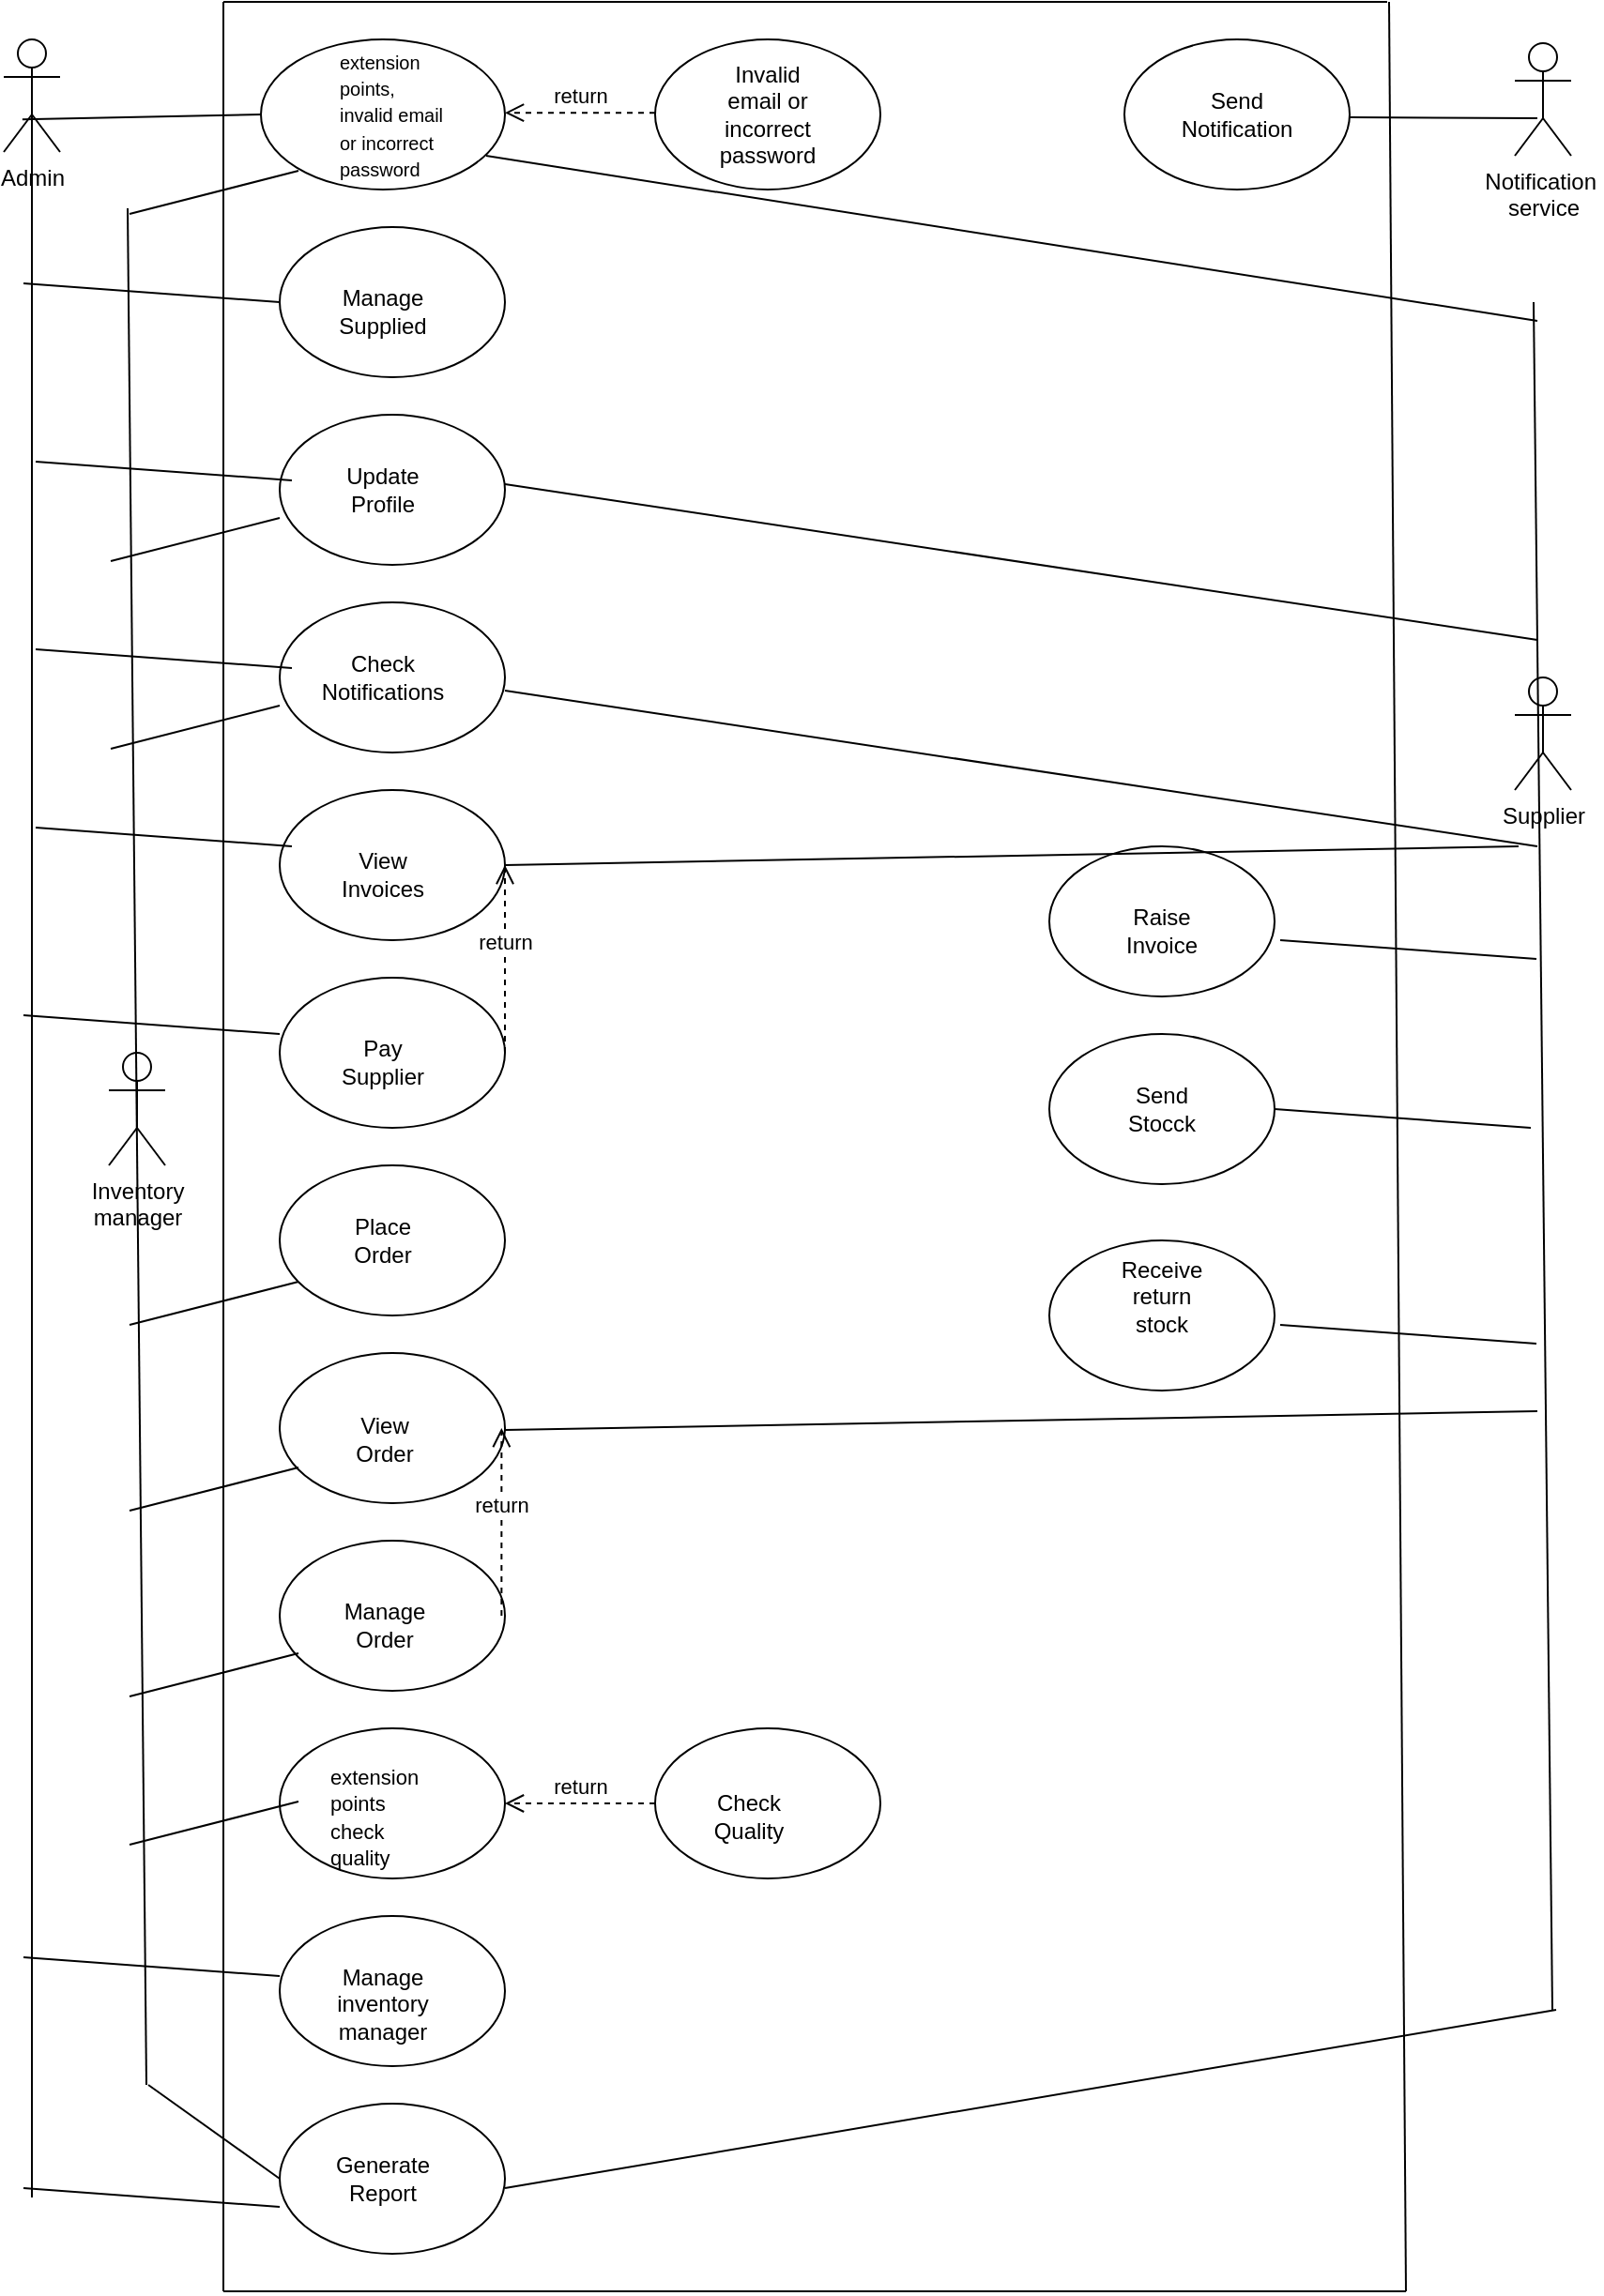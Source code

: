 <mxfile version="18.1.3" type="github">
  <diagram id="6Axc7hykUIyaaEEoFMPY" name="Page-1">
    <mxGraphModel dx="2011" dy="1338" grid="1" gridSize="10" guides="1" tooltips="1" connect="1" arrows="1" fold="1" page="1" pageScale="1" pageWidth="850" pageHeight="1100" math="0" shadow="0">
      <root>
        <mxCell id="0" />
        <mxCell id="1" parent="0" />
        <mxCell id="nwidlT_ggzvQzOjhjeut-1" value="" style="ellipse;whiteSpace=wrap;html=1;fillColor=none;" vertex="1" parent="1">
          <mxGeometry x="170" y="40" width="130" height="80" as="geometry" />
        </mxCell>
        <mxCell id="nwidlT_ggzvQzOjhjeut-2" value="Admin" style="shape=umlActor;verticalLabelPosition=bottom;verticalAlign=top;html=1;outlineConnect=0;fillColor=none;" vertex="1" parent="1">
          <mxGeometry x="33" y="40" width="30" height="60" as="geometry" />
        </mxCell>
        <mxCell id="nwidlT_ggzvQzOjhjeut-3" value="" style="ellipse;whiteSpace=wrap;html=1;fillColor=none;" vertex="1" parent="1">
          <mxGeometry x="380" y="40" width="120" height="80" as="geometry" />
        </mxCell>
        <mxCell id="nwidlT_ggzvQzOjhjeut-4" value="" style="ellipse;whiteSpace=wrap;html=1;fillColor=none;" vertex="1" parent="1">
          <mxGeometry x="630" y="40" width="120" height="80" as="geometry" />
        </mxCell>
        <mxCell id="nwidlT_ggzvQzOjhjeut-5" value="Notification&amp;nbsp;&lt;br&gt;service" style="shape=umlActor;verticalLabelPosition=bottom;verticalAlign=top;html=1;outlineConnect=0;fillColor=none;" vertex="1" parent="1">
          <mxGeometry x="838" y="42" width="30" height="60" as="geometry" />
        </mxCell>
        <mxCell id="nwidlT_ggzvQzOjhjeut-6" value="" style="ellipse;whiteSpace=wrap;html=1;fillColor=none;" vertex="1" parent="1">
          <mxGeometry x="180" y="140" width="120" height="80" as="geometry" />
        </mxCell>
        <mxCell id="nwidlT_ggzvQzOjhjeut-7" value="" style="ellipse;whiteSpace=wrap;html=1;fillColor=none;" vertex="1" parent="1">
          <mxGeometry x="180" y="240" width="120" height="80" as="geometry" />
        </mxCell>
        <mxCell id="nwidlT_ggzvQzOjhjeut-8" value="" style="ellipse;whiteSpace=wrap;html=1;fillColor=none;" vertex="1" parent="1">
          <mxGeometry x="180" y="340" width="120" height="80" as="geometry" />
        </mxCell>
        <mxCell id="nwidlT_ggzvQzOjhjeut-9" value="" style="ellipse;whiteSpace=wrap;html=1;fillColor=none;" vertex="1" parent="1">
          <mxGeometry x="180" y="440" width="120" height="80" as="geometry" />
        </mxCell>
        <mxCell id="nwidlT_ggzvQzOjhjeut-10" value="" style="ellipse;whiteSpace=wrap;html=1;fillColor=none;" vertex="1" parent="1">
          <mxGeometry x="180" y="540" width="120" height="80" as="geometry" />
        </mxCell>
        <mxCell id="nwidlT_ggzvQzOjhjeut-11" value="" style="ellipse;whiteSpace=wrap;html=1;fillColor=none;" vertex="1" parent="1">
          <mxGeometry x="180" y="640" width="120" height="80" as="geometry" />
        </mxCell>
        <mxCell id="nwidlT_ggzvQzOjhjeut-12" value="" style="ellipse;whiteSpace=wrap;html=1;fillColor=none;" vertex="1" parent="1">
          <mxGeometry x="180" y="740" width="120" height="80" as="geometry" />
        </mxCell>
        <mxCell id="nwidlT_ggzvQzOjhjeut-13" value="" style="ellipse;whiteSpace=wrap;html=1;fillColor=none;" vertex="1" parent="1">
          <mxGeometry x="180" y="840" width="120" height="80" as="geometry" />
        </mxCell>
        <mxCell id="nwidlT_ggzvQzOjhjeut-14" value="" style="ellipse;whiteSpace=wrap;html=1;fillColor=none;" vertex="1" parent="1">
          <mxGeometry x="180" y="940" width="120" height="80" as="geometry" />
        </mxCell>
        <mxCell id="nwidlT_ggzvQzOjhjeut-15" value="" style="ellipse;whiteSpace=wrap;html=1;fillColor=none;" vertex="1" parent="1">
          <mxGeometry x="180" y="1040" width="120" height="80" as="geometry" />
        </mxCell>
        <mxCell id="nwidlT_ggzvQzOjhjeut-16" value="" style="ellipse;whiteSpace=wrap;html=1;fillColor=none;" vertex="1" parent="1">
          <mxGeometry x="180" y="1140" width="120" height="80" as="geometry" />
        </mxCell>
        <mxCell id="nwidlT_ggzvQzOjhjeut-17" value="" style="ellipse;whiteSpace=wrap;html=1;fillColor=none;" vertex="1" parent="1">
          <mxGeometry x="590" y="470" width="120" height="80" as="geometry" />
        </mxCell>
        <mxCell id="nwidlT_ggzvQzOjhjeut-18" value="" style="ellipse;whiteSpace=wrap;html=1;fillColor=none;" vertex="1" parent="1">
          <mxGeometry x="590" y="570" width="120" height="80" as="geometry" />
        </mxCell>
        <mxCell id="nwidlT_ggzvQzOjhjeut-19" value="" style="ellipse;whiteSpace=wrap;html=1;fillColor=none;" vertex="1" parent="1">
          <mxGeometry x="590" y="680" width="120" height="80" as="geometry" />
        </mxCell>
        <mxCell id="nwidlT_ggzvQzOjhjeut-20" value="" style="ellipse;whiteSpace=wrap;html=1;fillColor=none;" vertex="1" parent="1">
          <mxGeometry x="380" y="940" width="120" height="80" as="geometry" />
        </mxCell>
        <mxCell id="nwidlT_ggzvQzOjhjeut-21" value="Supplier" style="shape=umlActor;verticalLabelPosition=bottom;verticalAlign=top;html=1;outlineConnect=0;fillColor=none;" vertex="1" parent="1">
          <mxGeometry x="838" y="380" width="30" height="60" as="geometry" />
        </mxCell>
        <mxCell id="nwidlT_ggzvQzOjhjeut-22" value="Inventory&lt;br&gt;manager" style="shape=umlActor;verticalLabelPosition=bottom;verticalAlign=top;html=1;outlineConnect=0;fillColor=none;" vertex="1" parent="1">
          <mxGeometry x="89" y="580" width="30" height="60" as="geometry" />
        </mxCell>
        <mxCell id="nwidlT_ggzvQzOjhjeut-24" value="" style="endArrow=none;html=1;rounded=0;" edge="1" parent="1">
          <mxGeometry width="50" height="50" relative="1" as="geometry">
            <mxPoint x="150" y="1240" as="sourcePoint" />
            <mxPoint x="150" y="20" as="targetPoint" />
          </mxGeometry>
        </mxCell>
        <mxCell id="nwidlT_ggzvQzOjhjeut-25" value="" style="endArrow=none;html=1;rounded=0;" edge="1" parent="1">
          <mxGeometry width="50" height="50" relative="1" as="geometry">
            <mxPoint x="780" y="1240" as="sourcePoint" />
            <mxPoint x="771" y="20" as="targetPoint" />
          </mxGeometry>
        </mxCell>
        <mxCell id="nwidlT_ggzvQzOjhjeut-26" value="" style="endArrow=none;html=1;rounded=0;" edge="1" parent="1">
          <mxGeometry width="50" height="50" relative="1" as="geometry">
            <mxPoint x="780" y="1240" as="sourcePoint" />
            <mxPoint x="150" y="1240" as="targetPoint" />
          </mxGeometry>
        </mxCell>
        <mxCell id="nwidlT_ggzvQzOjhjeut-27" value="" style="endArrow=none;html=1;rounded=0;" edge="1" parent="1">
          <mxGeometry width="50" height="50" relative="1" as="geometry">
            <mxPoint x="770" y="20" as="sourcePoint" />
            <mxPoint x="150" y="20" as="targetPoint" />
          </mxGeometry>
        </mxCell>
        <mxCell id="nwidlT_ggzvQzOjhjeut-29" value="return" style="html=1;verticalAlign=bottom;endArrow=open;dashed=1;endSize=8;rounded=0;" edge="1" parent="1">
          <mxGeometry relative="1" as="geometry">
            <mxPoint x="380" y="79.09" as="sourcePoint" />
            <mxPoint x="300" y="79.09" as="targetPoint" />
          </mxGeometry>
        </mxCell>
        <mxCell id="nwidlT_ggzvQzOjhjeut-30" value="return" style="html=1;verticalAlign=bottom;endArrow=open;dashed=1;endSize=8;rounded=0;exitX=1;exitY=0.5;exitDx=0;exitDy=0;entryX=1;entryY=0.5;entryDx=0;entryDy=0;" edge="1" parent="1" source="nwidlT_ggzvQzOjhjeut-10" target="nwidlT_ggzvQzOjhjeut-9">
          <mxGeometry relative="1" as="geometry">
            <mxPoint x="370" y="620" as="sourcePoint" />
            <mxPoint x="360" y="480" as="targetPoint" />
          </mxGeometry>
        </mxCell>
        <mxCell id="nwidlT_ggzvQzOjhjeut-31" value="return" style="html=1;verticalAlign=bottom;endArrow=open;dashed=1;endSize=8;rounded=0;exitX=1;exitY=0.5;exitDx=0;exitDy=0;entryX=1;entryY=0.5;entryDx=0;entryDy=0;" edge="1" parent="1">
          <mxGeometry relative="1" as="geometry">
            <mxPoint x="298.18" y="880" as="sourcePoint" />
            <mxPoint x="298.18" y="780" as="targetPoint" />
          </mxGeometry>
        </mxCell>
        <mxCell id="nwidlT_ggzvQzOjhjeut-32" value="return" style="html=1;verticalAlign=bottom;endArrow=open;dashed=1;endSize=8;rounded=0;exitX=1;exitY=0.5;exitDx=0;exitDy=0;entryX=1;entryY=0.5;entryDx=0;entryDy=0;" edge="1" parent="1" target="nwidlT_ggzvQzOjhjeut-14">
          <mxGeometry relative="1" as="geometry">
            <mxPoint x="380.0" y="980" as="sourcePoint" />
            <mxPoint x="380.0" y="880" as="targetPoint" />
          </mxGeometry>
        </mxCell>
        <mxCell id="nwidlT_ggzvQzOjhjeut-33" value="Invalid email or incorrect password" style="text;html=1;strokeColor=none;fillColor=none;align=center;verticalAlign=middle;whiteSpace=wrap;rounded=0;" vertex="1" parent="1">
          <mxGeometry x="410" y="65" width="60" height="30" as="geometry" />
        </mxCell>
        <mxCell id="nwidlT_ggzvQzOjhjeut-34" value="Send Notification" style="text;html=1;strokeColor=none;fillColor=none;align=center;verticalAlign=middle;whiteSpace=wrap;rounded=0;" vertex="1" parent="1">
          <mxGeometry x="660" y="65" width="60" height="30" as="geometry" />
        </mxCell>
        <mxCell id="nwidlT_ggzvQzOjhjeut-35" value="&lt;font style=&quot;font-size: 10px; line-height: 0.6;&quot;&gt;extension points, invalid email or incorrect password&lt;/font&gt;" style="text;html=1;strokeColor=none;fillColor=none;align=left;verticalAlign=middle;whiteSpace=wrap;rounded=0;strokeWidth=1;" vertex="1" parent="1">
          <mxGeometry x="210" y="65" width="60" height="30" as="geometry" />
        </mxCell>
        <mxCell id="nwidlT_ggzvQzOjhjeut-36" value="Manage Supplied" style="text;html=1;strokeColor=none;fillColor=none;align=center;verticalAlign=middle;whiteSpace=wrap;rounded=0;" vertex="1" parent="1">
          <mxGeometry x="205" y="170" width="60" height="30" as="geometry" />
        </mxCell>
        <mxCell id="nwidlT_ggzvQzOjhjeut-37" value="Update Profile" style="text;html=1;strokeColor=none;fillColor=none;align=center;verticalAlign=middle;whiteSpace=wrap;rounded=0;" vertex="1" parent="1">
          <mxGeometry x="205" y="265" width="60" height="30" as="geometry" />
        </mxCell>
        <mxCell id="nwidlT_ggzvQzOjhjeut-38" value="Check Notifications" style="text;html=1;strokeColor=none;fillColor=none;align=center;verticalAlign=middle;whiteSpace=wrap;rounded=0;" vertex="1" parent="1">
          <mxGeometry x="205" y="365" width="60" height="30" as="geometry" />
        </mxCell>
        <mxCell id="nwidlT_ggzvQzOjhjeut-39" value="View Invoices" style="text;html=1;strokeColor=none;fillColor=none;align=center;verticalAlign=middle;whiteSpace=wrap;rounded=0;" vertex="1" parent="1">
          <mxGeometry x="205" y="470" width="60" height="30" as="geometry" />
        </mxCell>
        <mxCell id="nwidlT_ggzvQzOjhjeut-40" value="Pay Supplier" style="text;html=1;strokeColor=none;fillColor=none;align=center;verticalAlign=middle;whiteSpace=wrap;rounded=0;" vertex="1" parent="1">
          <mxGeometry x="205" y="570" width="60" height="30" as="geometry" />
        </mxCell>
        <mxCell id="nwidlT_ggzvQzOjhjeut-41" value="Place Order" style="text;html=1;strokeColor=none;fillColor=none;align=center;verticalAlign=middle;whiteSpace=wrap;rounded=0;" vertex="1" parent="1">
          <mxGeometry x="205" y="665" width="60" height="30" as="geometry" />
        </mxCell>
        <mxCell id="nwidlT_ggzvQzOjhjeut-42" value="View Order" style="text;html=1;strokeColor=none;fillColor=none;align=center;verticalAlign=middle;whiteSpace=wrap;rounded=0;" vertex="1" parent="1">
          <mxGeometry x="206" y="771" width="60" height="30" as="geometry" />
        </mxCell>
        <mxCell id="nwidlT_ggzvQzOjhjeut-44" value="Manage Order" style="text;html=1;strokeColor=none;fillColor=none;align=center;verticalAlign=middle;whiteSpace=wrap;rounded=0;" vertex="1" parent="1">
          <mxGeometry x="206" y="870" width="60" height="30" as="geometry" />
        </mxCell>
        <mxCell id="nwidlT_ggzvQzOjhjeut-45" value="&lt;font style=&quot;font-size: 11px; line-height: 0.9;&quot;&gt;extension points check quality&lt;/font&gt;" style="text;html=1;strokeColor=none;fillColor=none;align=left;verticalAlign=middle;whiteSpace=wrap;rounded=0;" vertex="1" parent="1">
          <mxGeometry x="205" y="972" width="60" height="30" as="geometry" />
        </mxCell>
        <mxCell id="nwidlT_ggzvQzOjhjeut-47" value="Manage inventory manager" style="text;html=1;strokeColor=none;fillColor=none;align=center;verticalAlign=middle;whiteSpace=wrap;rounded=0;" vertex="1" parent="1">
          <mxGeometry x="205" y="1072" width="60" height="30" as="geometry" />
        </mxCell>
        <mxCell id="nwidlT_ggzvQzOjhjeut-48" value="Generate Report" style="text;html=1;strokeColor=none;fillColor=none;align=center;verticalAlign=middle;whiteSpace=wrap;rounded=0;" vertex="1" parent="1">
          <mxGeometry x="205" y="1165" width="60" height="30" as="geometry" />
        </mxCell>
        <mxCell id="nwidlT_ggzvQzOjhjeut-49" value="Check Quality" style="text;html=1;strokeColor=none;fillColor=none;align=center;verticalAlign=middle;whiteSpace=wrap;rounded=0;" vertex="1" parent="1">
          <mxGeometry x="400" y="972" width="60" height="30" as="geometry" />
        </mxCell>
        <mxCell id="nwidlT_ggzvQzOjhjeut-50" value="Raise Invoice" style="text;html=1;strokeColor=none;fillColor=none;align=center;verticalAlign=middle;whiteSpace=wrap;rounded=0;" vertex="1" parent="1">
          <mxGeometry x="620" y="500" width="60" height="30" as="geometry" />
        </mxCell>
        <mxCell id="nwidlT_ggzvQzOjhjeut-51" value="Send Stocck" style="text;html=1;strokeColor=none;fillColor=none;align=center;verticalAlign=middle;whiteSpace=wrap;rounded=0;" vertex="1" parent="1">
          <mxGeometry x="620" y="595" width="60" height="30" as="geometry" />
        </mxCell>
        <mxCell id="nwidlT_ggzvQzOjhjeut-52" value="Receive return stock" style="text;html=1;strokeColor=none;fillColor=none;align=center;verticalAlign=middle;whiteSpace=wrap;rounded=0;" vertex="1" parent="1">
          <mxGeometry x="620" y="695" width="60" height="30" as="geometry" />
        </mxCell>
        <mxCell id="nwidlT_ggzvQzOjhjeut-53" value="" style="endArrow=none;html=1;rounded=0;fontSize=11;" edge="1" parent="1">
          <mxGeometry width="50" height="50" relative="1" as="geometry">
            <mxPoint x="48" y="1190" as="sourcePoint" />
            <mxPoint x="48" y="80" as="targetPoint" />
          </mxGeometry>
        </mxCell>
        <mxCell id="nwidlT_ggzvQzOjhjeut-54" value="" style="endArrow=none;html=1;rounded=0;fontSize=11;entryX=0;entryY=0.5;entryDx=0;entryDy=0;exitX=0.331;exitY=0.71;exitDx=0;exitDy=0;exitPerimeter=0;" edge="1" parent="1" source="nwidlT_ggzvQzOjhjeut-2" target="nwidlT_ggzvQzOjhjeut-1">
          <mxGeometry width="50" height="50" relative="1" as="geometry">
            <mxPoint x="69" y="80" as="sourcePoint" />
            <mxPoint x="119" y="30" as="targetPoint" />
          </mxGeometry>
        </mxCell>
        <mxCell id="nwidlT_ggzvQzOjhjeut-55" value="" style="endArrow=none;html=1;rounded=0;fontSize=11;entryX=0;entryY=0.5;entryDx=0;entryDy=0;" edge="1" parent="1" target="nwidlT_ggzvQzOjhjeut-6">
          <mxGeometry width="50" height="50" relative="1" as="geometry">
            <mxPoint x="43.5" y="170" as="sourcePoint" />
            <mxPoint x="144.5" y="170" as="targetPoint" />
          </mxGeometry>
        </mxCell>
        <mxCell id="nwidlT_ggzvQzOjhjeut-56" value="" style="endArrow=none;html=1;rounded=0;fontSize=11;entryX=0;entryY=0.5;entryDx=0;entryDy=0;" edge="1" parent="1">
          <mxGeometry width="50" height="50" relative="1" as="geometry">
            <mxPoint x="50" y="265" as="sourcePoint" />
            <mxPoint x="186.5" y="275" as="targetPoint" />
          </mxGeometry>
        </mxCell>
        <mxCell id="nwidlT_ggzvQzOjhjeut-57" value="" style="endArrow=none;html=1;rounded=0;fontSize=11;entryX=0;entryY=0.5;entryDx=0;entryDy=0;" edge="1" parent="1">
          <mxGeometry width="50" height="50" relative="1" as="geometry">
            <mxPoint x="50" y="365" as="sourcePoint" />
            <mxPoint x="186.5" y="375" as="targetPoint" />
          </mxGeometry>
        </mxCell>
        <mxCell id="nwidlT_ggzvQzOjhjeut-58" value="" style="endArrow=none;html=1;rounded=0;fontSize=11;entryX=0;entryY=0.5;entryDx=0;entryDy=0;" edge="1" parent="1">
          <mxGeometry width="50" height="50" relative="1" as="geometry">
            <mxPoint x="50" y="460" as="sourcePoint" />
            <mxPoint x="186.5" y="470" as="targetPoint" />
          </mxGeometry>
        </mxCell>
        <mxCell id="nwidlT_ggzvQzOjhjeut-59" value="" style="endArrow=none;html=1;rounded=0;fontSize=11;entryX=0;entryY=0.5;entryDx=0;entryDy=0;" edge="1" parent="1">
          <mxGeometry width="50" height="50" relative="1" as="geometry">
            <mxPoint x="43.5" y="560" as="sourcePoint" />
            <mxPoint x="180.0" y="570" as="targetPoint" />
          </mxGeometry>
        </mxCell>
        <mxCell id="nwidlT_ggzvQzOjhjeut-64" value="" style="endArrow=none;html=1;rounded=0;fontSize=11;entryX=0;entryY=0.5;entryDx=0;entryDy=0;" edge="1" parent="1">
          <mxGeometry width="50" height="50" relative="1" as="geometry">
            <mxPoint x="43.5" y="1062" as="sourcePoint" />
            <mxPoint x="180.0" y="1072" as="targetPoint" />
          </mxGeometry>
        </mxCell>
        <mxCell id="nwidlT_ggzvQzOjhjeut-65" value="" style="endArrow=none;html=1;rounded=0;fontSize=11;entryX=0;entryY=0.5;entryDx=0;entryDy=0;" edge="1" parent="1">
          <mxGeometry width="50" height="50" relative="1" as="geometry">
            <mxPoint x="43.5" y="1185" as="sourcePoint" />
            <mxPoint x="180.0" y="1195" as="targetPoint" />
          </mxGeometry>
        </mxCell>
        <mxCell id="nwidlT_ggzvQzOjhjeut-70" value="" style="endArrow=none;html=1;rounded=0;fontSize=11;" edge="1" parent="1">
          <mxGeometry width="50" height="50" relative="1" as="geometry">
            <mxPoint x="109" y="1130" as="sourcePoint" />
            <mxPoint x="99" y="130" as="targetPoint" />
          </mxGeometry>
        </mxCell>
        <mxCell id="nwidlT_ggzvQzOjhjeut-71" value="" style="endArrow=none;html=1;rounded=0;fontSize=11;entryX=0;entryY=0.5;entryDx=0;entryDy=0;" edge="1" parent="1" target="nwidlT_ggzvQzOjhjeut-16">
          <mxGeometry width="50" height="50" relative="1" as="geometry">
            <mxPoint x="110" y="1130" as="sourcePoint" />
            <mxPoint x="246.5" y="1140" as="targetPoint" />
          </mxGeometry>
        </mxCell>
        <mxCell id="nwidlT_ggzvQzOjhjeut-74" value="" style="endArrow=none;html=1;rounded=0;fontSize=11;entryX=0;entryY=0.5;entryDx=0;entryDy=0;" edge="1" parent="1">
          <mxGeometry width="50" height="50" relative="1" as="geometry">
            <mxPoint x="100" y="1002" as="sourcePoint" />
            <mxPoint x="190.0" y="979" as="targetPoint" />
          </mxGeometry>
        </mxCell>
        <mxCell id="nwidlT_ggzvQzOjhjeut-75" value="" style="endArrow=none;html=1;rounded=0;fontSize=11;entryX=0;entryY=0.5;entryDx=0;entryDy=0;" edge="1" parent="1">
          <mxGeometry width="50" height="50" relative="1" as="geometry">
            <mxPoint x="100" y="923" as="sourcePoint" />
            <mxPoint x="190.0" y="900" as="targetPoint" />
          </mxGeometry>
        </mxCell>
        <mxCell id="nwidlT_ggzvQzOjhjeut-76" value="" style="endArrow=none;html=1;rounded=0;fontSize=11;entryX=0;entryY=0.5;entryDx=0;entryDy=0;" edge="1" parent="1">
          <mxGeometry width="50" height="50" relative="1" as="geometry">
            <mxPoint x="100" y="824" as="sourcePoint" />
            <mxPoint x="190.0" y="801" as="targetPoint" />
          </mxGeometry>
        </mxCell>
        <mxCell id="nwidlT_ggzvQzOjhjeut-77" value="" style="endArrow=none;html=1;rounded=0;fontSize=11;entryX=0;entryY=0.5;entryDx=0;entryDy=0;" edge="1" parent="1">
          <mxGeometry width="50" height="50" relative="1" as="geometry">
            <mxPoint x="100" y="725" as="sourcePoint" />
            <mxPoint x="190.0" y="702" as="targetPoint" />
          </mxGeometry>
        </mxCell>
        <mxCell id="nwidlT_ggzvQzOjhjeut-78" value="" style="endArrow=none;html=1;rounded=0;fontSize=11;entryX=0;entryY=0.5;entryDx=0;entryDy=0;" edge="1" parent="1">
          <mxGeometry width="50" height="50" relative="1" as="geometry">
            <mxPoint x="90" y="418" as="sourcePoint" />
            <mxPoint x="180.0" y="395.0" as="targetPoint" />
          </mxGeometry>
        </mxCell>
        <mxCell id="nwidlT_ggzvQzOjhjeut-79" value="" style="endArrow=none;html=1;rounded=0;fontSize=11;entryX=0;entryY=0.5;entryDx=0;entryDy=0;" edge="1" parent="1">
          <mxGeometry width="50" height="50" relative="1" as="geometry">
            <mxPoint x="90" y="318" as="sourcePoint" />
            <mxPoint x="180.0" y="295.0" as="targetPoint" />
          </mxGeometry>
        </mxCell>
        <mxCell id="nwidlT_ggzvQzOjhjeut-80" value="" style="endArrow=none;html=1;rounded=0;fontSize=11;entryX=0;entryY=0.5;entryDx=0;entryDy=0;" edge="1" parent="1">
          <mxGeometry width="50" height="50" relative="1" as="geometry">
            <mxPoint x="100" y="133" as="sourcePoint" />
            <mxPoint x="190.0" y="110.0" as="targetPoint" />
          </mxGeometry>
        </mxCell>
        <mxCell id="nwidlT_ggzvQzOjhjeut-81" value="" style="endArrow=none;html=1;rounded=0;fontSize=11;" edge="1" parent="1">
          <mxGeometry width="50" height="50" relative="1" as="geometry">
            <mxPoint x="750" y="81.5" as="sourcePoint" />
            <mxPoint x="850" y="82" as="targetPoint" />
          </mxGeometry>
        </mxCell>
        <mxCell id="nwidlT_ggzvQzOjhjeut-83" value="" style="endArrow=none;html=1;rounded=0;fontSize=11;" edge="1" parent="1">
          <mxGeometry width="50" height="50" relative="1" as="geometry">
            <mxPoint x="858" y="1090" as="sourcePoint" />
            <mxPoint x="848" y="180" as="targetPoint" />
          </mxGeometry>
        </mxCell>
        <mxCell id="nwidlT_ggzvQzOjhjeut-84" value="" style="endArrow=none;html=1;rounded=0;fontSize=11;" edge="1" parent="1">
          <mxGeometry width="50" height="50" relative="1" as="geometry">
            <mxPoint x="850" y="190" as="sourcePoint" />
            <mxPoint x="290" y="102" as="targetPoint" />
          </mxGeometry>
        </mxCell>
        <mxCell id="nwidlT_ggzvQzOjhjeut-85" value="" style="endArrow=none;html=1;rounded=0;fontSize=11;" edge="1" parent="1">
          <mxGeometry width="50" height="50" relative="1" as="geometry">
            <mxPoint x="850" y="360" as="sourcePoint" />
            <mxPoint x="300" y="277" as="targetPoint" />
          </mxGeometry>
        </mxCell>
        <mxCell id="nwidlT_ggzvQzOjhjeut-86" value="" style="endArrow=none;html=1;rounded=0;fontSize=11;" edge="1" parent="1">
          <mxGeometry width="50" height="50" relative="1" as="geometry">
            <mxPoint x="850" y="470" as="sourcePoint" />
            <mxPoint x="300" y="387" as="targetPoint" />
          </mxGeometry>
        </mxCell>
        <mxCell id="nwidlT_ggzvQzOjhjeut-87" value="" style="endArrow=none;html=1;rounded=0;fontSize=11;" edge="1" parent="1">
          <mxGeometry width="50" height="50" relative="1" as="geometry">
            <mxPoint x="840" y="470" as="sourcePoint" />
            <mxPoint x="300" y="480" as="targetPoint" />
          </mxGeometry>
        </mxCell>
        <mxCell id="nwidlT_ggzvQzOjhjeut-88" value="" style="endArrow=none;html=1;rounded=0;fontSize=11;" edge="1" parent="1">
          <mxGeometry width="50" height="50" relative="1" as="geometry">
            <mxPoint x="850" y="771" as="sourcePoint" />
            <mxPoint x="300" y="781" as="targetPoint" />
          </mxGeometry>
        </mxCell>
        <mxCell id="nwidlT_ggzvQzOjhjeut-89" value="" style="endArrow=none;html=1;rounded=0;fontSize=11;entryX=0;entryY=0.5;entryDx=0;entryDy=0;" edge="1" parent="1">
          <mxGeometry width="50" height="50" relative="1" as="geometry">
            <mxPoint x="713" y="520" as="sourcePoint" />
            <mxPoint x="849.5" y="530" as="targetPoint" />
          </mxGeometry>
        </mxCell>
        <mxCell id="nwidlT_ggzvQzOjhjeut-90" value="" style="endArrow=none;html=1;rounded=0;fontSize=11;entryX=0;entryY=0.5;entryDx=0;entryDy=0;" edge="1" parent="1">
          <mxGeometry width="50" height="50" relative="1" as="geometry">
            <mxPoint x="710" y="610" as="sourcePoint" />
            <mxPoint x="846.5" y="620" as="targetPoint" />
          </mxGeometry>
        </mxCell>
        <mxCell id="nwidlT_ggzvQzOjhjeut-91" value="" style="endArrow=none;html=1;rounded=0;fontSize=11;entryX=0;entryY=0.5;entryDx=0;entryDy=0;" edge="1" parent="1">
          <mxGeometry width="50" height="50" relative="1" as="geometry">
            <mxPoint x="713" y="725" as="sourcePoint" />
            <mxPoint x="849.5" y="735" as="targetPoint" />
          </mxGeometry>
        </mxCell>
        <mxCell id="nwidlT_ggzvQzOjhjeut-92" value="" style="endArrow=none;html=1;rounded=0;fontSize=11;" edge="1" parent="1">
          <mxGeometry width="50" height="50" relative="1" as="geometry">
            <mxPoint x="860" y="1090" as="sourcePoint" />
            <mxPoint x="300" y="1185" as="targetPoint" />
          </mxGeometry>
        </mxCell>
      </root>
    </mxGraphModel>
  </diagram>
</mxfile>

